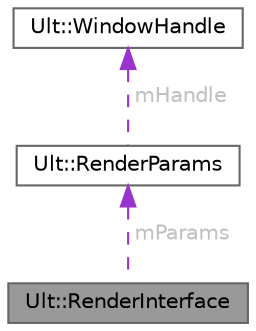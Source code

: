 digraph "Ult::RenderInterface"
{
 // LATEX_PDF_SIZE
  bgcolor="transparent";
  edge [fontname=Helvetica,fontsize=10,labelfontname=Helvetica,labelfontsize=10];
  node [fontname=Helvetica,fontsize=10,shape=box,height=0.2,width=0.4];
  Node1 [id="Node000001",label="Ult::RenderInterface",height=0.2,width=0.4,color="gray40", fillcolor="grey60", style="filled", fontcolor="black",tooltip=" "];
  Node2 -> Node1 [id="edge1_Node000001_Node000002",dir="back",color="darkorchid3",style="dashed",tooltip=" ",label=" mParams",fontcolor="grey" ];
  Node2 [id="Node000002",label="Ult::RenderParams",height=0.2,width=0.4,color="gray40", fillcolor="white", style="filled",URL="$struct_ult_1_1_render_params.html",tooltip=" "];
  Node3 -> Node2 [id="edge2_Node000002_Node000003",dir="back",color="darkorchid3",style="dashed",tooltip=" ",label=" mHandle",fontcolor="grey" ];
  Node3 [id="Node000003",label="Ult::WindowHandle",height=0.2,width=0.4,color="gray40", fillcolor="white", style="filled",URL="$class_ult_1_1_window_handle.html",tooltip=" "];
}
